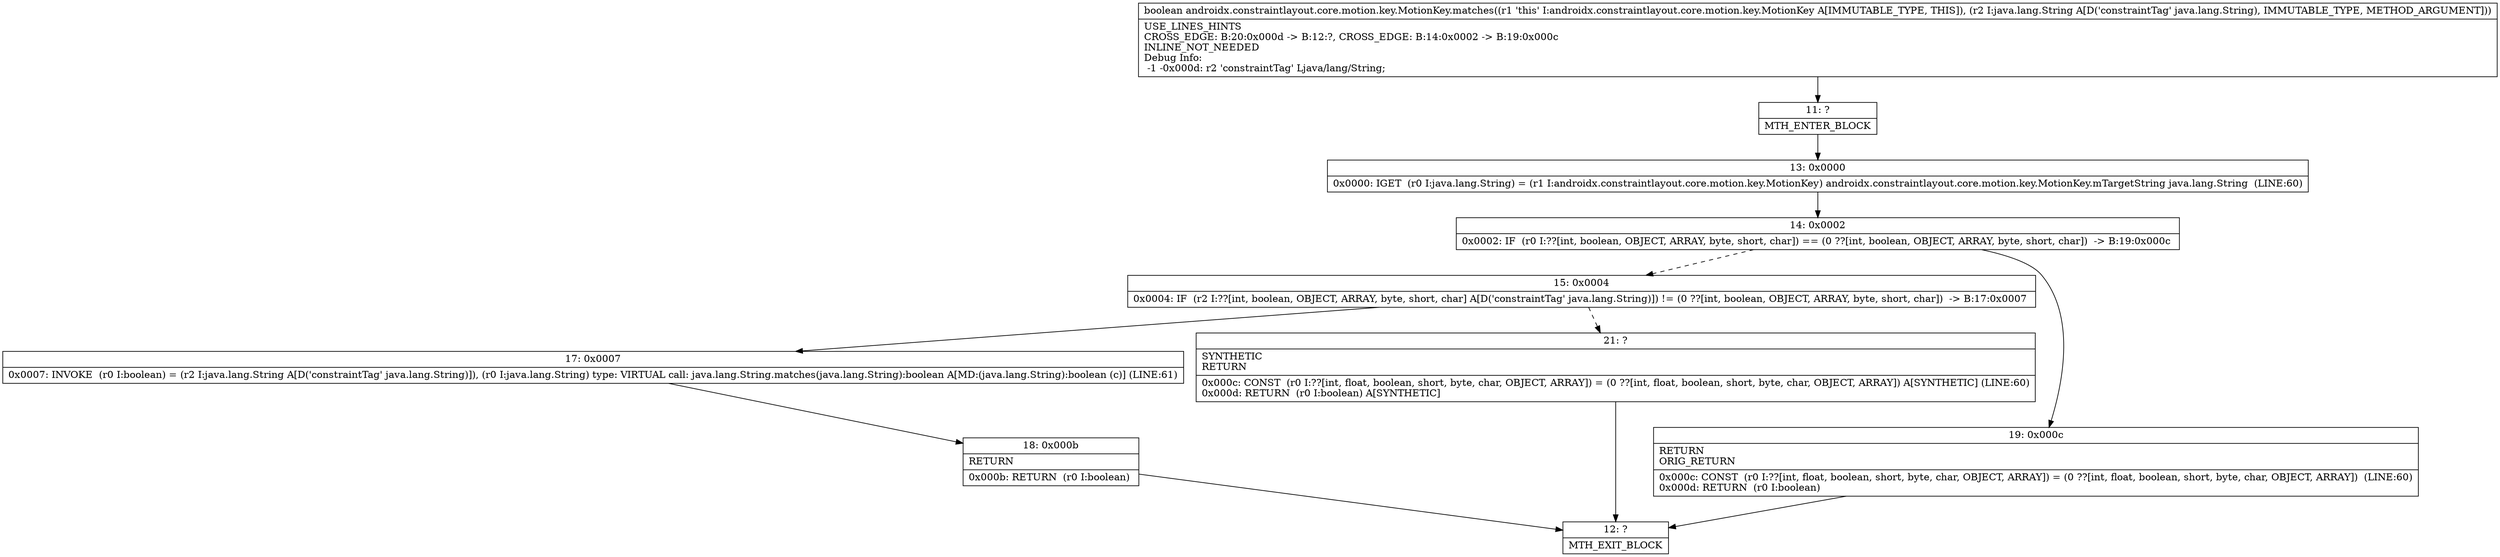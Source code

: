 digraph "CFG forandroidx.constraintlayout.core.motion.key.MotionKey.matches(Ljava\/lang\/String;)Z" {
Node_11 [shape=record,label="{11\:\ ?|MTH_ENTER_BLOCK\l}"];
Node_13 [shape=record,label="{13\:\ 0x0000|0x0000: IGET  (r0 I:java.lang.String) = (r1 I:androidx.constraintlayout.core.motion.key.MotionKey) androidx.constraintlayout.core.motion.key.MotionKey.mTargetString java.lang.String  (LINE:60)\l}"];
Node_14 [shape=record,label="{14\:\ 0x0002|0x0002: IF  (r0 I:??[int, boolean, OBJECT, ARRAY, byte, short, char]) == (0 ??[int, boolean, OBJECT, ARRAY, byte, short, char])  \-\> B:19:0x000c \l}"];
Node_15 [shape=record,label="{15\:\ 0x0004|0x0004: IF  (r2 I:??[int, boolean, OBJECT, ARRAY, byte, short, char] A[D('constraintTag' java.lang.String)]) != (0 ??[int, boolean, OBJECT, ARRAY, byte, short, char])  \-\> B:17:0x0007 \l}"];
Node_17 [shape=record,label="{17\:\ 0x0007|0x0007: INVOKE  (r0 I:boolean) = (r2 I:java.lang.String A[D('constraintTag' java.lang.String)]), (r0 I:java.lang.String) type: VIRTUAL call: java.lang.String.matches(java.lang.String):boolean A[MD:(java.lang.String):boolean (c)] (LINE:61)\l}"];
Node_18 [shape=record,label="{18\:\ 0x000b|RETURN\l|0x000b: RETURN  (r0 I:boolean) \l}"];
Node_12 [shape=record,label="{12\:\ ?|MTH_EXIT_BLOCK\l}"];
Node_21 [shape=record,label="{21\:\ ?|SYNTHETIC\lRETURN\l|0x000c: CONST  (r0 I:??[int, float, boolean, short, byte, char, OBJECT, ARRAY]) = (0 ??[int, float, boolean, short, byte, char, OBJECT, ARRAY]) A[SYNTHETIC] (LINE:60)\l0x000d: RETURN  (r0 I:boolean) A[SYNTHETIC]\l}"];
Node_19 [shape=record,label="{19\:\ 0x000c|RETURN\lORIG_RETURN\l|0x000c: CONST  (r0 I:??[int, float, boolean, short, byte, char, OBJECT, ARRAY]) = (0 ??[int, float, boolean, short, byte, char, OBJECT, ARRAY])  (LINE:60)\l0x000d: RETURN  (r0 I:boolean) \l}"];
MethodNode[shape=record,label="{boolean androidx.constraintlayout.core.motion.key.MotionKey.matches((r1 'this' I:androidx.constraintlayout.core.motion.key.MotionKey A[IMMUTABLE_TYPE, THIS]), (r2 I:java.lang.String A[D('constraintTag' java.lang.String), IMMUTABLE_TYPE, METHOD_ARGUMENT]))  | USE_LINES_HINTS\lCROSS_EDGE: B:20:0x000d \-\> B:12:?, CROSS_EDGE: B:14:0x0002 \-\> B:19:0x000c\lINLINE_NOT_NEEDED\lDebug Info:\l  \-1 \-0x000d: r2 'constraintTag' Ljava\/lang\/String;\l}"];
MethodNode -> Node_11;Node_11 -> Node_13;
Node_13 -> Node_14;
Node_14 -> Node_15[style=dashed];
Node_14 -> Node_19;
Node_15 -> Node_17;
Node_15 -> Node_21[style=dashed];
Node_17 -> Node_18;
Node_18 -> Node_12;
Node_21 -> Node_12;
Node_19 -> Node_12;
}

